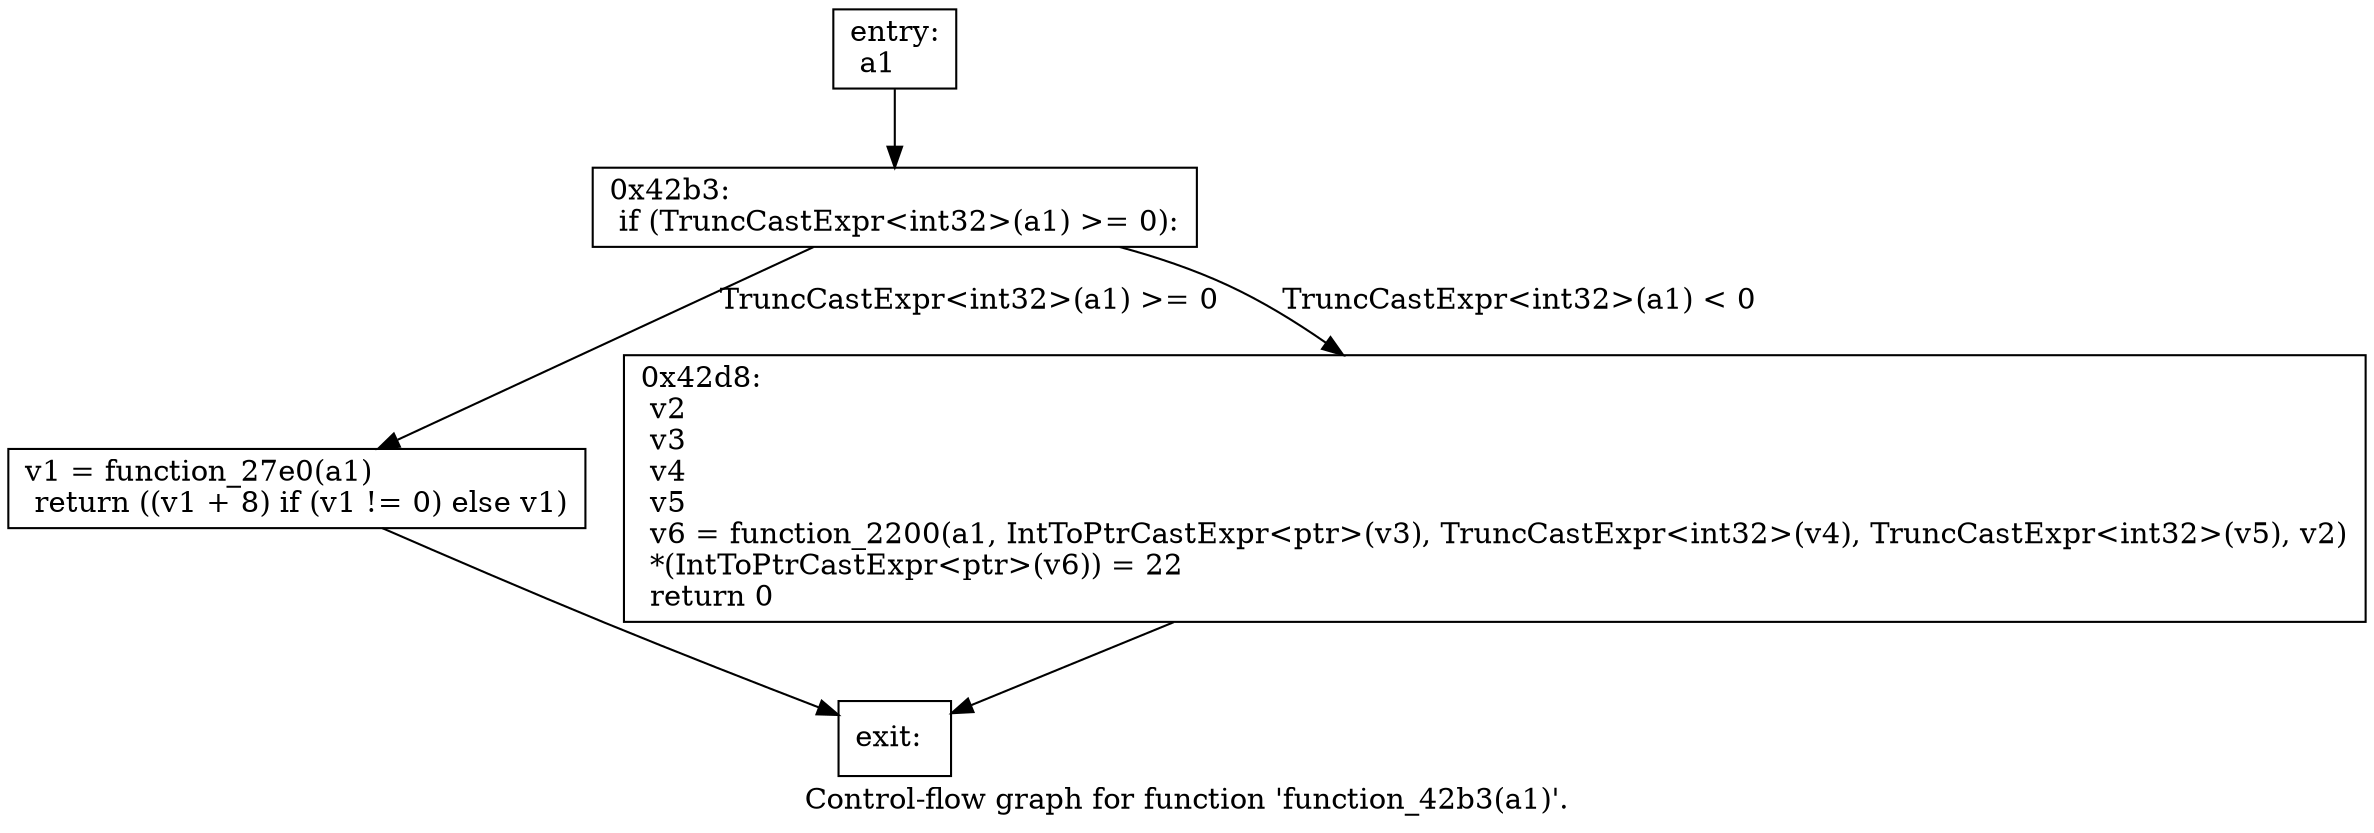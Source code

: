 digraph "Control-flow graph for function 'function_42b3(a1)'." {
  label="Control-flow graph for function 'function_42b3(a1)'.";
  node [shape=record];

  Node07973540 [label="{entry:\l  a1\l}"];
  Node07973540 -> Node079732B8;
  Node079732B8 [label="{0x42b3:\l  if (TruncCastExpr\<int32\>(a1) \>= 0):\l}"];
  Node079732B8 -> Node07973348 [label="TruncCastExpr\<int32\>(a1) \>= 0"];
  Node079732B8 -> Node079735D0 [label="TruncCastExpr\<int32\>(a1) \< 0"];
  Node07973348 [label="{  v1 = function_27e0(a1)\l  return ((v1 + 8) if (v1 != 0) else v1)\l}"];
  Node07973348 -> Node079734B0;
  Node079735D0 [label="{0x42d8:\l  v2\l  v3\l  v4\l  v5\l  v6 = function_2200(a1, IntToPtrCastExpr\<ptr\>(v3), TruncCastExpr\<int32\>(v4), TruncCastExpr\<int32\>(v5), v2)\l  *(IntToPtrCastExpr\<ptr\>(v6)) = 22\l  return 0\l}"];
  Node079735D0 -> Node079734B0;
  Node079734B0 [label="{exit:\l}"];

}
